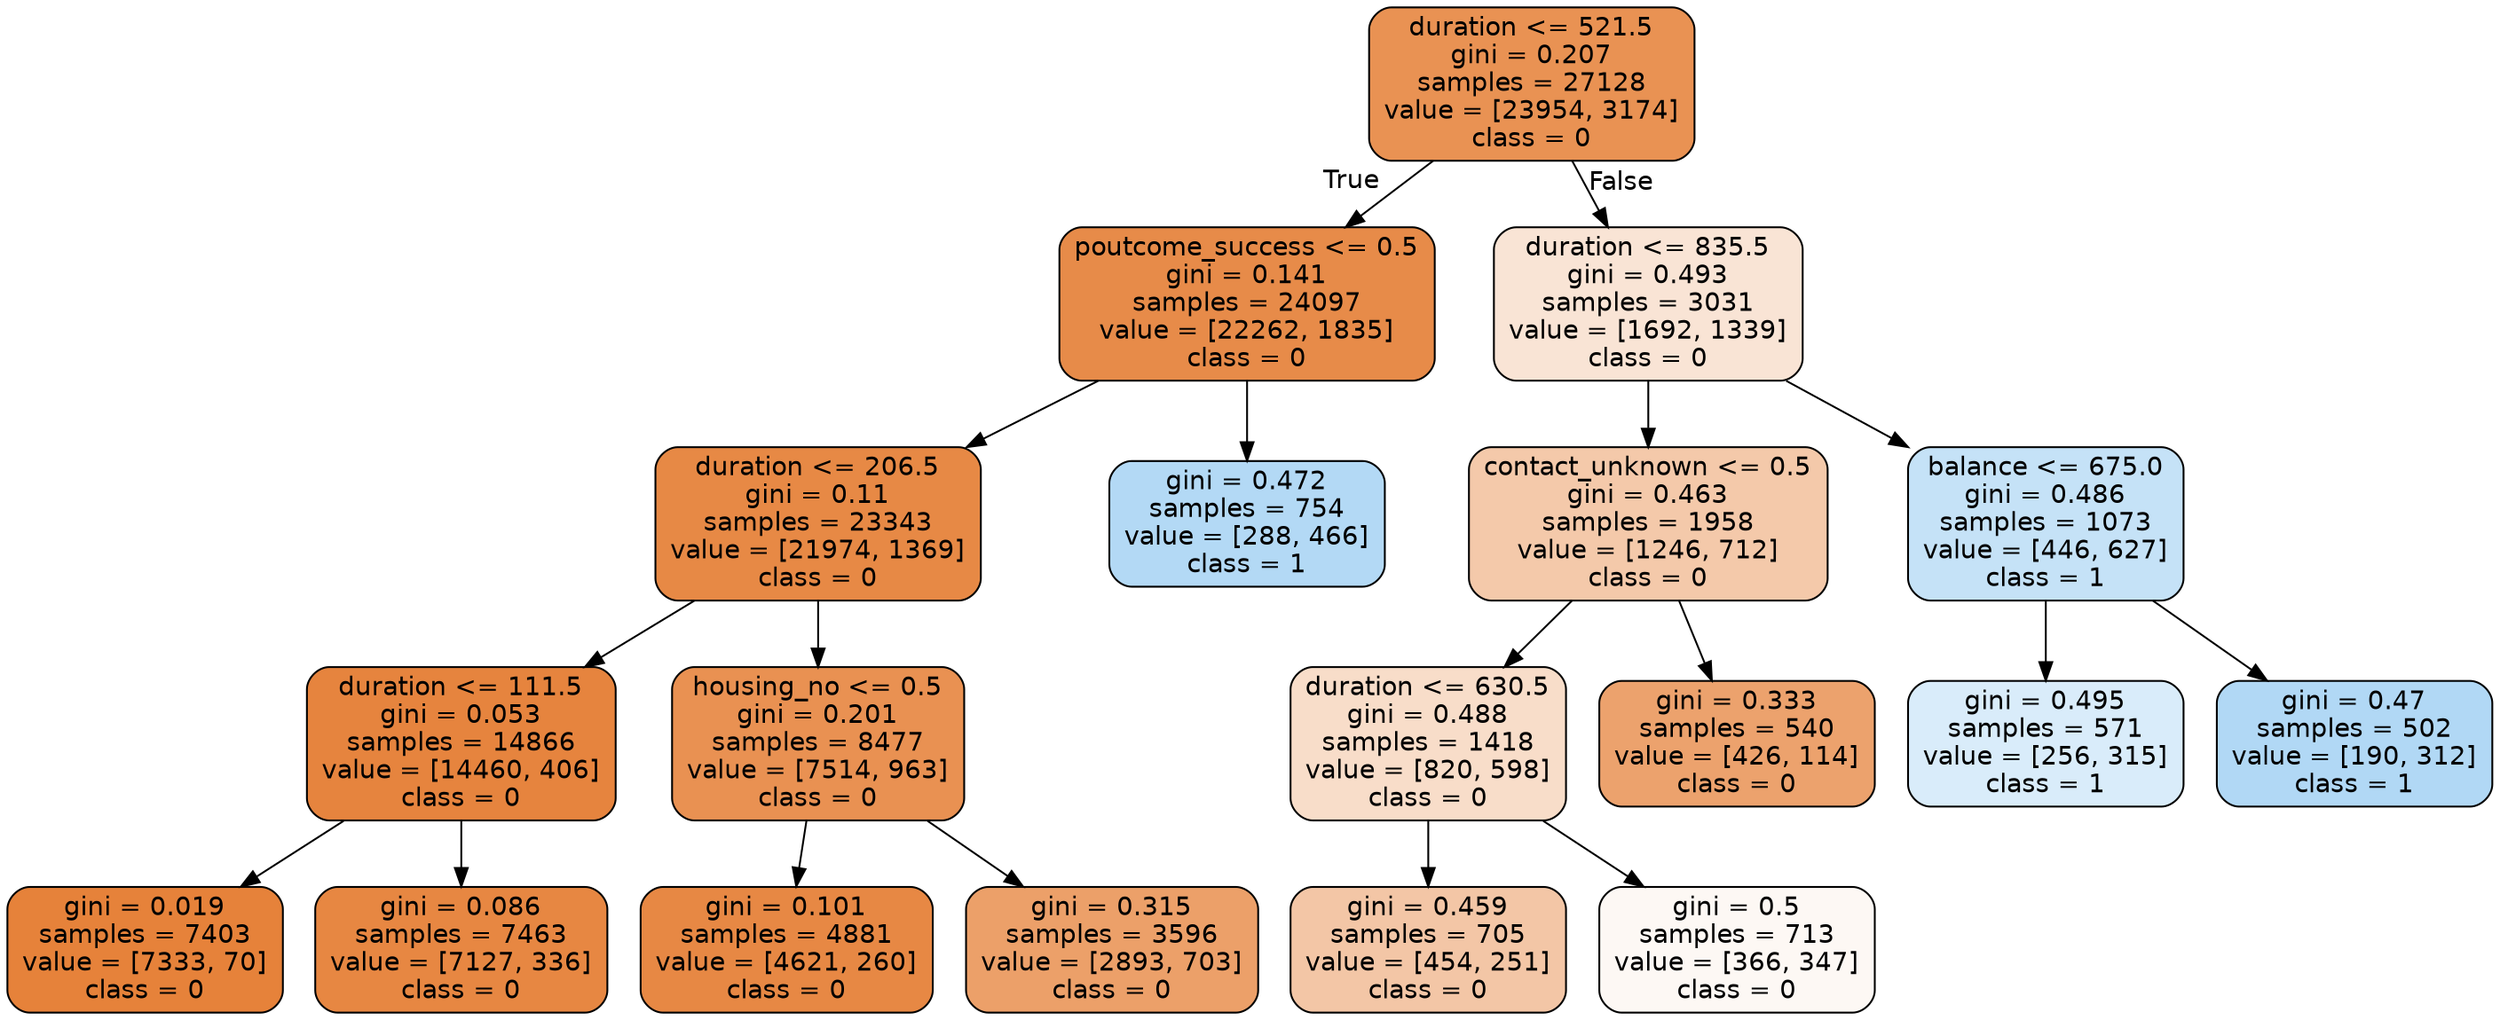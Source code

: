 digraph Tree {
node [shape=box, style="filled, rounded", color="black", fontname=helvetica] ;
edge [fontname=helvetica] ;
0 [label="duration <= 521.5\ngini = 0.207\nsamples = 27128\nvalue = [23954, 3174]\nclass = 0", fillcolor="#e58139dd"] ;
1 [label="poutcome_success <= 0.5\ngini = 0.141\nsamples = 24097\nvalue = [22262, 1835]\nclass = 0", fillcolor="#e58139ea"] ;
0 -> 1 [labeldistance=2.5, labelangle=45, headlabel="True"] ;
2 [label="duration <= 206.5\ngini = 0.11\nsamples = 23343\nvalue = [21974, 1369]\nclass = 0", fillcolor="#e58139ef"] ;
1 -> 2 ;
3 [label="duration <= 111.5\ngini = 0.053\nsamples = 14866\nvalue = [14460, 406]\nclass = 0", fillcolor="#e58139f8"] ;
2 -> 3 ;
4 [label="gini = 0.019\nsamples = 7403\nvalue = [7333, 70]\nclass = 0", fillcolor="#e58139fd"] ;
3 -> 4 ;
5 [label="gini = 0.086\nsamples = 7463\nvalue = [7127, 336]\nclass = 0", fillcolor="#e58139f3"] ;
3 -> 5 ;
6 [label="housing_no <= 0.5\ngini = 0.201\nsamples = 8477\nvalue = [7514, 963]\nclass = 0", fillcolor="#e58139de"] ;
2 -> 6 ;
7 [label="gini = 0.101\nsamples = 4881\nvalue = [4621, 260]\nclass = 0", fillcolor="#e58139f1"] ;
6 -> 7 ;
8 [label="gini = 0.315\nsamples = 3596\nvalue = [2893, 703]\nclass = 0", fillcolor="#e58139c1"] ;
6 -> 8 ;
9 [label="gini = 0.472\nsamples = 754\nvalue = [288, 466]\nclass = 1", fillcolor="#399de561"] ;
1 -> 9 ;
10 [label="duration <= 835.5\ngini = 0.493\nsamples = 3031\nvalue = [1692, 1339]\nclass = 0", fillcolor="#e5813935"] ;
0 -> 10 [labeldistance=2.5, labelangle=-45, headlabel="False"] ;
11 [label="contact_unknown <= 0.5\ngini = 0.463\nsamples = 1958\nvalue = [1246, 712]\nclass = 0", fillcolor="#e581396d"] ;
10 -> 11 ;
12 [label="duration <= 630.5\ngini = 0.488\nsamples = 1418\nvalue = [820, 598]\nclass = 0", fillcolor="#e5813945"] ;
11 -> 12 ;
13 [label="gini = 0.459\nsamples = 705\nvalue = [454, 251]\nclass = 0", fillcolor="#e5813972"] ;
12 -> 13 ;
14 [label="gini = 0.5\nsamples = 713\nvalue = [366, 347]\nclass = 0", fillcolor="#e581390d"] ;
12 -> 14 ;
15 [label="gini = 0.333\nsamples = 540\nvalue = [426, 114]\nclass = 0", fillcolor="#e58139bb"] ;
11 -> 15 ;
16 [label="balance <= 675.0\ngini = 0.486\nsamples = 1073\nvalue = [446, 627]\nclass = 1", fillcolor="#399de54a"] ;
10 -> 16 ;
17 [label="gini = 0.495\nsamples = 571\nvalue = [256, 315]\nclass = 1", fillcolor="#399de530"] ;
16 -> 17 ;
18 [label="gini = 0.47\nsamples = 502\nvalue = [190, 312]\nclass = 1", fillcolor="#399de564"] ;
16 -> 18 ;
}
